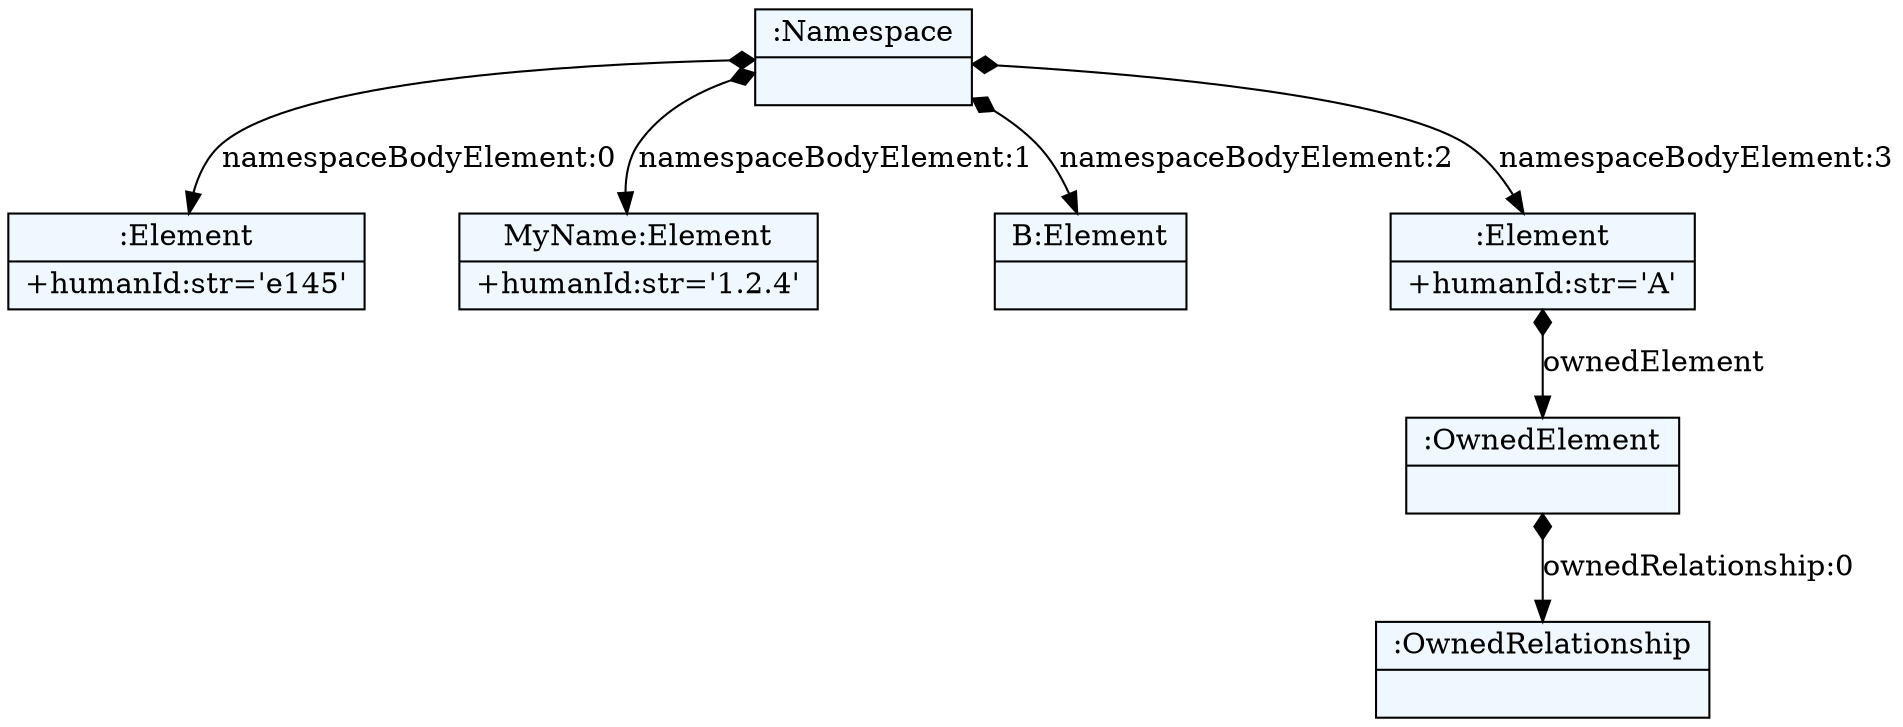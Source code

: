 
    digraph textX {
    fontname = "Bitstream Vera Sans"
    fontsize = 8
    node[
        shape=record,
        style=filled,
        fillcolor=aliceblue
    ]
    nodesep = 0.3
    edge[dir=black,arrowtail=empty]


140522207517328 -> 140522207514832 [label="namespaceBodyElement:0" arrowtail=diamond dir=both]
140522207514832[label="{:Element|+humanId:str='e145'\l}"]
140522207517328 -> 140522207515120 [label="namespaceBodyElement:1" arrowtail=diamond dir=both]
140522207515120[label="{MyName:Element|+humanId:str='1.2.4'\l}"]
140522207517328 -> 140522207515024 [label="namespaceBodyElement:2" arrowtail=diamond dir=both]
140522207515024[label="{B:Element|}"]
140522207517328 -> 140522207515504 [label="namespaceBodyElement:3" arrowtail=diamond dir=both]
140522207515504 -> 140522207515792 [label="ownedElement" arrowtail=diamond dir=both]
140522207515792 -> 140522207516272 [label="ownedRelationship:0" arrowtail=diamond dir=both]
140522207516272[label="{:OwnedRelationship|}"]
140522207515792[label="{:OwnedElement|}"]
140522207515504[label="{:Element|+humanId:str='A'\l}"]
140522207517328[label="{:Namespace|}"]

}
